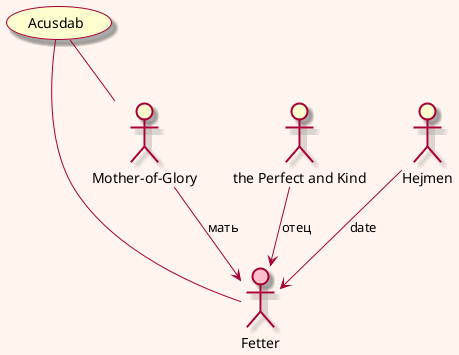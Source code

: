@startuml

'left to right direction
skin rose
skinparam backgroundcolor seashell


' Chapter 1

:Fetter: as fetter #pink

:Mother-of-Glory: as mother

:the Perfect and Kind: as father


mother --> fetter : мать
father --> fetter : отец

(Acusdab) -- mother
(Acusdab)-- fetter

' Chapter 3
:Hejmen: as hejmen

hejmen --> fetter : date 
@enduml
